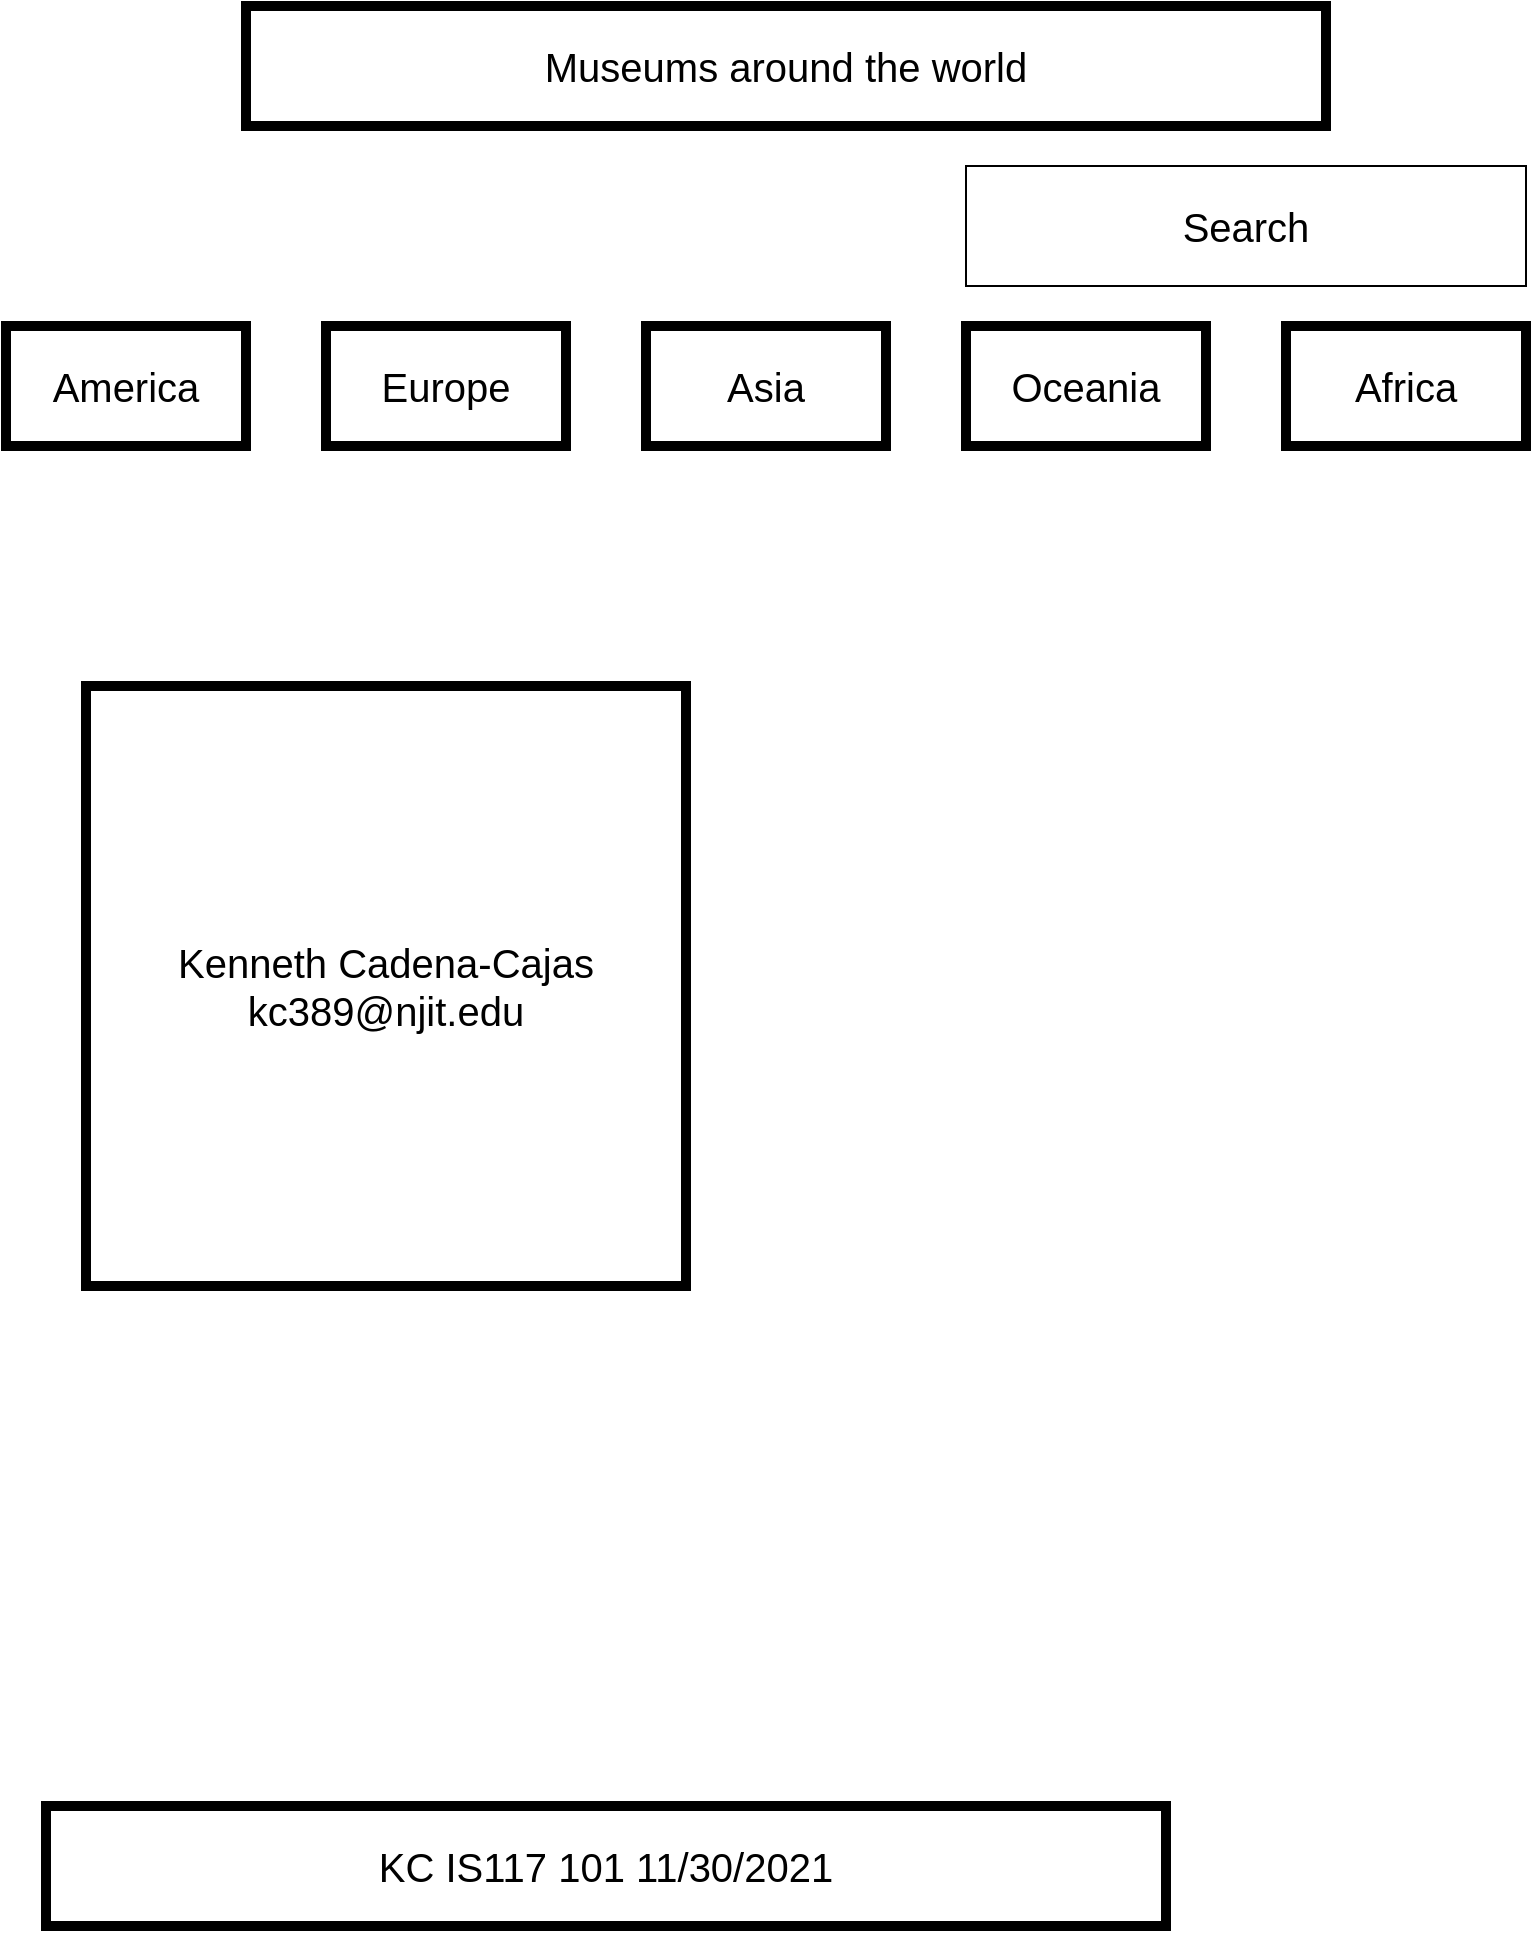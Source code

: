 <mxfile version="15.8.6" type="github" pages="3">
  <diagram id="U6JIKXwPDBJGhzgOmtue" name="Page-1">
    <mxGraphModel dx="2066" dy="1186" grid="1" gridSize="20" guides="1" tooltips="1" connect="1" arrows="1" fold="1" page="1" pageScale="1" pageWidth="850" pageHeight="1100" math="0" shadow="0">
      <root>
        <mxCell id="0" />
        <mxCell id="1" parent="0" />
        <mxCell id="8uIvGiVVAIgTVFCe8Fxm-2" value="Museums around the world" style="rounded=0;whiteSpace=wrap;html=1;strokeWidth=5;fontSize=20;" parent="1" vertex="1">
          <mxGeometry x="160" y="80" width="540" height="60" as="geometry" />
        </mxCell>
        <mxCell id="8uIvGiVVAIgTVFCe8Fxm-3" value="America" style="rounded=0;whiteSpace=wrap;html=1;fontSize=20;strokeWidth=5;" parent="1" vertex="1">
          <mxGeometry x="40" y="240" width="120" height="60" as="geometry" />
        </mxCell>
        <mxCell id="8uIvGiVVAIgTVFCe8Fxm-4" value="Europe" style="rounded=0;whiteSpace=wrap;html=1;fontSize=20;strokeWidth=5;" parent="1" vertex="1">
          <mxGeometry x="200" y="240" width="120" height="60" as="geometry" />
        </mxCell>
        <mxCell id="8uIvGiVVAIgTVFCe8Fxm-5" value="Asia" style="rounded=0;whiteSpace=wrap;html=1;fontSize=20;strokeWidth=5;" parent="1" vertex="1">
          <mxGeometry x="360" y="240" width="120" height="60" as="geometry" />
        </mxCell>
        <mxCell id="8uIvGiVVAIgTVFCe8Fxm-6" value="Oceania" style="rounded=0;whiteSpace=wrap;html=1;fontSize=20;strokeWidth=5;" parent="1" vertex="1">
          <mxGeometry x="520" y="240" width="120" height="60" as="geometry" />
        </mxCell>
        <mxCell id="8uIvGiVVAIgTVFCe8Fxm-7" value="Africa" style="rounded=0;whiteSpace=wrap;html=1;fontSize=20;strokeWidth=5;" parent="1" vertex="1">
          <mxGeometry x="680" y="240" width="120" height="60" as="geometry" />
        </mxCell>
        <mxCell id="8uIvGiVVAIgTVFCe8Fxm-8" value="Kenneth Cadena-Cajas&lt;br&gt;kc389@njit.edu" style="whiteSpace=wrap;html=1;aspect=fixed;fontSize=20;strokeWidth=5;" parent="1" vertex="1">
          <mxGeometry x="80" y="420" width="300" height="300" as="geometry" />
        </mxCell>
        <mxCell id="8uIvGiVVAIgTVFCe8Fxm-9" value="KC IS117 101 11/30/2021" style="rounded=0;whiteSpace=wrap;html=1;fontSize=20;strokeWidth=5;" parent="1" vertex="1">
          <mxGeometry x="60" y="980" width="560" height="60" as="geometry" />
        </mxCell>
        <mxCell id="VBuUiNxvB4ml1X8ybmKB-1" value="Search" style="rounded=0;whiteSpace=wrap;html=1;fontSize=20;strokeWidth=1;" vertex="1" parent="1">
          <mxGeometry x="520" y="160" width="280" height="60" as="geometry" />
        </mxCell>
      </root>
    </mxGraphModel>
  </diagram>
  <diagram id="wLj20kEeFqnuxwplv_1d" name="Page-2">
    <mxGraphModel dx="2066" dy="1186" grid="1" gridSize="10" guides="1" tooltips="1" connect="1" arrows="1" fold="1" page="1" pageScale="1" pageWidth="850" pageHeight="1100" math="0" shadow="0">
      <root>
        <mxCell id="UlYuMD4vkO-FiwdAxQB5-0" />
        <mxCell id="UlYuMD4vkO-FiwdAxQB5-1" parent="UlYuMD4vkO-FiwdAxQB5-0" />
        <mxCell id="UlYuMD4vkO-FiwdAxQB5-2" value="America" style="rounded=0;whiteSpace=wrap;html=1;fontSize=20;strokeWidth=5;" parent="UlYuMD4vkO-FiwdAxQB5-1" vertex="1">
          <mxGeometry x="50" y="30" width="230" height="60" as="geometry" />
        </mxCell>
        <mxCell id="UlYuMD4vkO-FiwdAxQB5-3" value="" style="html=1;shadow=0;dashed=0;align=center;verticalAlign=middle;shape=mxgraph.arrows2.arrow;dy=0.6;dx=40;direction=south;notch=0;fontSize=20;strokeWidth=5;" parent="UlYuMD4vkO-FiwdAxQB5-1" vertex="1">
          <mxGeometry x="130" y="100" width="70" height="100" as="geometry" />
        </mxCell>
        <mxCell id="UlYuMD4vkO-FiwdAxQB5-4" value="North America" style="rounded=0;whiteSpace=wrap;html=1;fontSize=20;strokeWidth=5;" parent="UlYuMD4vkO-FiwdAxQB5-1" vertex="1">
          <mxGeometry x="50" y="210" width="220" height="60" as="geometry" />
        </mxCell>
        <mxCell id="UlYuMD4vkO-FiwdAxQB5-5" value="" style="html=1;shadow=0;dashed=0;align=center;verticalAlign=middle;shape=mxgraph.arrows2.arrow;dy=0.6;dx=40;direction=south;notch=0;fontSize=20;strokeWidth=5;" parent="UlYuMD4vkO-FiwdAxQB5-1" vertex="1">
          <mxGeometry x="120" y="280" width="70" height="100" as="geometry" />
        </mxCell>
        <mxCell id="UlYuMD4vkO-FiwdAxQB5-6" value="Central America" style="rounded=0;whiteSpace=wrap;html=1;fontSize=20;strokeWidth=5;" parent="UlYuMD4vkO-FiwdAxQB5-1" vertex="1">
          <mxGeometry x="50" y="480" width="220" height="60" as="geometry" />
        </mxCell>
        <mxCell id="UlYuMD4vkO-FiwdAxQB5-7" value="" style="html=1;shadow=0;dashed=0;align=center;verticalAlign=middle;shape=mxgraph.arrows2.arrow;dy=0.6;dx=40;direction=south;notch=0;fontSize=20;strokeWidth=5;" parent="UlYuMD4vkO-FiwdAxQB5-1" vertex="1">
          <mxGeometry x="125" y="550" width="70" height="100" as="geometry" />
        </mxCell>
        <mxCell id="UlYuMD4vkO-FiwdAxQB5-8" value="South America" style="rounded=0;whiteSpace=wrap;html=1;fontSize=20;strokeWidth=5;" parent="UlYuMD4vkO-FiwdAxQB5-1" vertex="1">
          <mxGeometry x="55" y="690" width="220" height="70" as="geometry" />
        </mxCell>
        <mxCell id="UlYuMD4vkO-FiwdAxQB5-9" value="United States" style="rounded=0;whiteSpace=wrap;html=1;fontSize=20;strokeWidth=5;" parent="UlYuMD4vkO-FiwdAxQB5-1" vertex="1">
          <mxGeometry x="310" y="200" width="145" height="40" as="geometry" />
        </mxCell>
        <mxCell id="UlYuMD4vkO-FiwdAxQB5-10" value="Canada" style="rounded=0;whiteSpace=wrap;html=1;fontSize=20;strokeWidth=5;" parent="UlYuMD4vkO-FiwdAxQB5-1" vertex="1">
          <mxGeometry x="307.5" y="260" width="150" height="40" as="geometry" />
        </mxCell>
        <mxCell id="UlYuMD4vkO-FiwdAxQB5-11" value="Mexico" style="rounded=0;whiteSpace=wrap;html=1;fontSize=20;strokeWidth=5;" parent="UlYuMD4vkO-FiwdAxQB5-1" vertex="1">
          <mxGeometry x="310" y="320" width="150" height="50" as="geometry" />
        </mxCell>
        <mxCell id="UlYuMD4vkO-FiwdAxQB5-12" style="edgeStyle=orthogonalEdgeStyle;rounded=0;orthogonalLoop=1;jettySize=auto;html=1;exitX=0.5;exitY=1;exitDx=0;exitDy=0;fontSize=20;" parent="UlYuMD4vkO-FiwdAxQB5-1" source="UlYuMD4vkO-FiwdAxQB5-10" edge="1">
          <mxGeometry relative="1" as="geometry">
            <mxPoint x="385" y="320" as="targetPoint" />
          </mxGeometry>
        </mxCell>
        <mxCell id="UlYuMD4vkO-FiwdAxQB5-13" style="edgeStyle=orthogonalEdgeStyle;rounded=0;orthogonalLoop=1;jettySize=auto;html=1;exitX=0.5;exitY=1;exitDx=0;exitDy=0;fontSize=20;" parent="UlYuMD4vkO-FiwdAxQB5-1" source="UlYuMD4vkO-FiwdAxQB5-11" edge="1">
          <mxGeometry relative="1" as="geometry">
            <mxPoint x="385" y="410" as="targetPoint" />
          </mxGeometry>
        </mxCell>
        <mxCell id="UlYuMD4vkO-FiwdAxQB5-14" value="Costa Rica" style="rounded=0;whiteSpace=wrap;html=1;fontSize=20;strokeWidth=5;" parent="UlYuMD4vkO-FiwdAxQB5-1" vertex="1">
          <mxGeometry x="305" y="450" width="120" height="30" as="geometry" />
        </mxCell>
        <mxCell id="UlYuMD4vkO-FiwdAxQB5-15" value="Panama" style="rounded=0;whiteSpace=wrap;html=1;fontSize=20;strokeWidth=5;" parent="UlYuMD4vkO-FiwdAxQB5-1" vertex="1">
          <mxGeometry x="305" y="495" width="120" height="30" as="geometry" />
        </mxCell>
        <mxCell id="UlYuMD4vkO-FiwdAxQB5-16" value="El Salvador" style="rounded=0;whiteSpace=wrap;html=1;fontSize=20;strokeWidth=5;" parent="UlYuMD4vkO-FiwdAxQB5-1" vertex="1">
          <mxGeometry x="305" y="535" width="120" height="30" as="geometry" />
        </mxCell>
        <mxCell id="UlYuMD4vkO-FiwdAxQB5-17" value="Honduras" style="rounded=0;whiteSpace=wrap;html=1;fontSize=20;strokeWidth=5;" parent="UlYuMD4vkO-FiwdAxQB5-1" vertex="1">
          <mxGeometry x="305" y="570" width="120" height="30" as="geometry" />
        </mxCell>
        <mxCell id="UlYuMD4vkO-FiwdAxQB5-18" value="Nicaragua" style="rounded=0;whiteSpace=wrap;html=1;fontSize=20;strokeWidth=5;" parent="UlYuMD4vkO-FiwdAxQB5-1" vertex="1">
          <mxGeometry x="305" y="620" width="120" height="30" as="geometry" />
        </mxCell>
        <mxCell id="UlYuMD4vkO-FiwdAxQB5-19" value="Guatemala" style="rounded=0;whiteSpace=wrap;html=1;fontSize=20;strokeWidth=5;" parent="UlYuMD4vkO-FiwdAxQB5-1" vertex="1">
          <mxGeometry x="440" y="450" width="120" height="30" as="geometry" />
        </mxCell>
        <mxCell id="UlYuMD4vkO-FiwdAxQB5-20" value="Belize" style="rounded=0;whiteSpace=wrap;html=1;fontSize=20;strokeWidth=5;" parent="UlYuMD4vkO-FiwdAxQB5-1" vertex="1">
          <mxGeometry x="440" y="495" width="120" height="30" as="geometry" />
        </mxCell>
        <mxCell id="UlYuMD4vkO-FiwdAxQB5-21" value="Argentina" style="rounded=0;whiteSpace=wrap;html=1;fontSize=20;strokeWidth=5;" parent="UlYuMD4vkO-FiwdAxQB5-1" vertex="1">
          <mxGeometry x="300" y="740" width="120" height="40" as="geometry" />
        </mxCell>
        <mxCell id="UlYuMD4vkO-FiwdAxQB5-22" value="Brazil" style="rounded=0;whiteSpace=wrap;html=1;fontSize=20;strokeWidth=5;" parent="UlYuMD4vkO-FiwdAxQB5-1" vertex="1">
          <mxGeometry x="300" y="690" width="120" height="40" as="geometry" />
        </mxCell>
        <mxCell id="UlYuMD4vkO-FiwdAxQB5-23" value="Chile" style="rounded=0;whiteSpace=wrap;html=1;fontSize=20;strokeWidth=5;" parent="UlYuMD4vkO-FiwdAxQB5-1" vertex="1">
          <mxGeometry x="300" y="790" width="120" height="40" as="geometry" />
        </mxCell>
        <mxCell id="UlYuMD4vkO-FiwdAxQB5-24" value="Uruguay" style="rounded=0;whiteSpace=wrap;html=1;fontSize=20;strokeWidth=5;" parent="UlYuMD4vkO-FiwdAxQB5-1" vertex="1">
          <mxGeometry x="300" y="840" width="120" height="40" as="geometry" />
        </mxCell>
        <mxCell id="UlYuMD4vkO-FiwdAxQB5-25" value="Bolivia" style="rounded=0;whiteSpace=wrap;html=1;fontSize=20;strokeWidth=5;" parent="UlYuMD4vkO-FiwdAxQB5-1" vertex="1">
          <mxGeometry x="300" y="890" width="120" height="40" as="geometry" />
        </mxCell>
        <mxCell id="UlYuMD4vkO-FiwdAxQB5-26" value="Venezuela" style="rounded=0;whiteSpace=wrap;html=1;fontSize=20;strokeWidth=5;" parent="UlYuMD4vkO-FiwdAxQB5-1" vertex="1">
          <mxGeometry x="430" y="690" width="120" height="40" as="geometry" />
        </mxCell>
        <mxCell id="UlYuMD4vkO-FiwdAxQB5-27" value="Colombia" style="rounded=0;whiteSpace=wrap;html=1;fontSize=20;strokeWidth=5;" parent="UlYuMD4vkO-FiwdAxQB5-1" vertex="1">
          <mxGeometry x="430" y="740" width="120" height="40" as="geometry" />
        </mxCell>
        <mxCell id="UlYuMD4vkO-FiwdAxQB5-28" value="Peru" style="rounded=0;whiteSpace=wrap;html=1;fontSize=20;strokeWidth=5;" parent="UlYuMD4vkO-FiwdAxQB5-1" vertex="1">
          <mxGeometry x="430" y="790" width="120" height="40" as="geometry" />
        </mxCell>
        <mxCell id="UlYuMD4vkO-FiwdAxQB5-29" value="Paraguay" style="rounded=0;whiteSpace=wrap;html=1;fontSize=20;strokeWidth=5;" parent="UlYuMD4vkO-FiwdAxQB5-1" vertex="1">
          <mxGeometry x="430" y="840" width="120" height="40" as="geometry" />
        </mxCell>
        <mxCell id="UlYuMD4vkO-FiwdAxQB5-30" value="Ecuador" style="rounded=0;whiteSpace=wrap;html=1;fontSize=20;strokeWidth=5;" parent="UlYuMD4vkO-FiwdAxQB5-1" vertex="1">
          <mxGeometry x="430" y="890" width="120" height="40" as="geometry" />
        </mxCell>
        <mxCell id="mgI3lN2q1SnXFcs4OeTn-0" value="&lt;span style=&quot;color: rgba(0 , 0 , 0 , 0) ; font-family: monospace ; font-size: 0px&quot;&gt;%3CmxGraphModel%3E%3Croot%3E%3CmxCell%20id%3D%220%22%2F%3E%3CmxCell%20id%3D%221%22%20parent%3D%220%22%2F%3E%3CmxCell%20id%3D%222%22%20value%3D%22KC%20IS117%20101%2011%2F30%2F2021%22%20style%3D%22rounded%3D0%3BwhiteSpace%3Dwrap%3Bhtml%3D1%3BfontSize%3D20%3BstrokeWidth%3D5%3B%22%20vertex%3D%221%22%20parent%3D%221%22%3E%3CmxGeometry%20x%3D%2260%22%20y%3D%22980%22%20width%3D%22560%22%20height%3D%2260%22%20as%3D%22geometry%22%2F%3E%3C%2FmxCell%3E%3C%2Froot%3E%3C%2FmxGraphModel%3E&lt;/span&gt;" style="text;html=1;align=center;verticalAlign=middle;resizable=0;points=[];autosize=1;strokeColor=none;fillColor=none;fontSize=20;" vertex="1" parent="UlYuMD4vkO-FiwdAxQB5-1">
          <mxGeometry x="310" y="1050" width="20" height="40" as="geometry" />
        </mxCell>
        <mxCell id="Q0BMppEXT_lmOvve0rEW-0" value="KC IS117 101 11/30/2021" style="rounded=0;whiteSpace=wrap;html=1;fontSize=20;strokeWidth=1;" vertex="1" parent="UlYuMD4vkO-FiwdAxQB5-1">
          <mxGeometry x="70" y="1010" width="720" height="60" as="geometry" />
        </mxCell>
      </root>
    </mxGraphModel>
  </diagram>
  <diagram id="K3tex442K1AD923rHDCO" name="Page-3">
    <mxGraphModel dx="2066" dy="1186" grid="1" gridSize="10" guides="1" tooltips="1" connect="1" arrows="1" fold="1" page="1" pageScale="1" pageWidth="850" pageHeight="1100" math="0" shadow="0">
      <root>
        <mxCell id="EdL3zEmdtyJpY1bWS3oB-0" />
        <mxCell id="EdL3zEmdtyJpY1bWS3oB-1" parent="EdL3zEmdtyJpY1bWS3oB-0" />
        <mxCell id="EdL3zEmdtyJpY1bWS3oB-2" value="Europe" style="rounded=0;whiteSpace=wrap;html=1;strokeWidth=1;fontSize=20;" vertex="1" parent="EdL3zEmdtyJpY1bWS3oB-1">
          <mxGeometry x="140" y="10" width="590" height="60" as="geometry" />
        </mxCell>
        <mxCell id="EdL3zEmdtyJpY1bWS3oB-3" value="Eastern Europe" style="rounded=0;whiteSpace=wrap;html=1;fontSize=20;strokeWidth=1;" vertex="1" parent="EdL3zEmdtyJpY1bWS3oB-1">
          <mxGeometry x="20" y="100" width="160" height="60" as="geometry" />
        </mxCell>
        <mxCell id="EdL3zEmdtyJpY1bWS3oB-4" value="Southern Europe" style="rounded=0;whiteSpace=wrap;html=1;fontSize=20;strokeWidth=1;" vertex="1" parent="EdL3zEmdtyJpY1bWS3oB-1">
          <mxGeometry x="270" y="100" width="140" height="60" as="geometry" />
        </mxCell>
        <mxCell id="EdL3zEmdtyJpY1bWS3oB-5" value="Northern Europe" style="rounded=0;whiteSpace=wrap;html=1;fontSize=20;strokeWidth=1;" vertex="1" parent="EdL3zEmdtyJpY1bWS3oB-1">
          <mxGeometry x="490" y="100" width="140" height="60" as="geometry" />
        </mxCell>
        <mxCell id="EdL3zEmdtyJpY1bWS3oB-6" value="Western Europe" style="rounded=0;whiteSpace=wrap;html=1;fontSize=20;strokeWidth=1;" vertex="1" parent="EdL3zEmdtyJpY1bWS3oB-1">
          <mxGeometry x="690" y="100" width="140" height="60" as="geometry" />
        </mxCell>
        <mxCell id="EdL3zEmdtyJpY1bWS3oB-7" value="Austria" style="rounded=0;whiteSpace=wrap;html=1;fontSize=20;strokeWidth=1;" vertex="1" parent="EdL3zEmdtyJpY1bWS3oB-1">
          <mxGeometry x="700" y="170" width="120" height="60" as="geometry" />
        </mxCell>
        <mxCell id="EdL3zEmdtyJpY1bWS3oB-8" value="France" style="rounded=0;whiteSpace=wrap;html=1;fontSize=20;strokeWidth=1;" vertex="1" parent="EdL3zEmdtyJpY1bWS3oB-1">
          <mxGeometry x="700" y="240" width="120" height="60" as="geometry" />
        </mxCell>
        <mxCell id="EdL3zEmdtyJpY1bWS3oB-10" value="Belgium" style="rounded=0;whiteSpace=wrap;html=1;fontSize=20;strokeWidth=1;" vertex="1" parent="EdL3zEmdtyJpY1bWS3oB-1">
          <mxGeometry x="700" y="310" width="120" height="60" as="geometry" />
        </mxCell>
        <mxCell id="EdL3zEmdtyJpY1bWS3oB-11" value="Germany" style="rounded=0;whiteSpace=wrap;html=1;fontSize=20;strokeWidth=1;" vertex="1" parent="EdL3zEmdtyJpY1bWS3oB-1">
          <mxGeometry x="700" y="380" width="120" height="60" as="geometry" />
        </mxCell>
        <mxCell id="EdL3zEmdtyJpY1bWS3oB-19" value="Belarus" style="rounded=0;whiteSpace=wrap;html=1;fontSize=20;strokeWidth=1;" vertex="1" parent="EdL3zEmdtyJpY1bWS3oB-1">
          <mxGeometry x="30" y="170" width="120" height="60" as="geometry" />
        </mxCell>
        <mxCell id="EdL3zEmdtyJpY1bWS3oB-20" value="Bulgaria" style="rounded=0;whiteSpace=wrap;html=1;fontSize=20;strokeWidth=1;" vertex="1" parent="EdL3zEmdtyJpY1bWS3oB-1">
          <mxGeometry x="30" y="240" width="120" height="60" as="geometry" />
        </mxCell>
        <mxCell id="EdL3zEmdtyJpY1bWS3oB-21" value="Czech" style="rounded=0;whiteSpace=wrap;html=1;fontSize=20;strokeWidth=1;" vertex="1" parent="EdL3zEmdtyJpY1bWS3oB-1">
          <mxGeometry x="30" y="310" width="120" height="60" as="geometry" />
        </mxCell>
        <mxCell id="EdL3zEmdtyJpY1bWS3oB-22" value="Russia" style="rounded=0;whiteSpace=wrap;html=1;fontSize=20;strokeWidth=1;" vertex="1" parent="EdL3zEmdtyJpY1bWS3oB-1">
          <mxGeometry x="30" y="380" width="120" height="60" as="geometry" />
        </mxCell>
        <mxCell id="EdL3zEmdtyJpY1bWS3oB-23" value="Hungary" style="rounded=0;whiteSpace=wrap;html=1;fontSize=20;strokeWidth=1;" vertex="1" parent="EdL3zEmdtyJpY1bWS3oB-1">
          <mxGeometry x="30" y="450" width="120" height="60" as="geometry" />
        </mxCell>
        <mxCell id="EdL3zEmdtyJpY1bWS3oB-24" value="Slovakia" style="rounded=0;whiteSpace=wrap;html=1;fontSize=20;strokeWidth=1;" vertex="1" parent="EdL3zEmdtyJpY1bWS3oB-1">
          <mxGeometry x="30" y="520" width="120" height="60" as="geometry" />
        </mxCell>
        <mxCell id="EdL3zEmdtyJpY1bWS3oB-25" value="Ukraine" style="rounded=0;whiteSpace=wrap;html=1;fontSize=20;strokeWidth=1;" vertex="1" parent="EdL3zEmdtyJpY1bWS3oB-1">
          <mxGeometry x="30" y="590" width="120" height="60" as="geometry" />
        </mxCell>
        <mxCell id="EdL3zEmdtyJpY1bWS3oB-26" value="Denmark" style="rounded=0;whiteSpace=wrap;html=1;fontSize=20;strokeWidth=1;" vertex="1" parent="EdL3zEmdtyJpY1bWS3oB-1">
          <mxGeometry x="500" y="170" width="120" height="60" as="geometry" />
        </mxCell>
        <mxCell id="EdL3zEmdtyJpY1bWS3oB-27" value="Estonia" style="rounded=0;whiteSpace=wrap;html=1;fontSize=20;strokeWidth=1;" vertex="1" parent="EdL3zEmdtyJpY1bWS3oB-1">
          <mxGeometry x="500" y="240" width="120" height="60" as="geometry" />
        </mxCell>
        <mxCell id="EdL3zEmdtyJpY1bWS3oB-28" value="Faroe Island" style="rounded=0;whiteSpace=wrap;html=1;fontSize=20;strokeWidth=1;" vertex="1" parent="EdL3zEmdtyJpY1bWS3oB-1">
          <mxGeometry x="500" y="310" width="120" height="60" as="geometry" />
        </mxCell>
        <mxCell id="EdL3zEmdtyJpY1bWS3oB-29" value="Finland" style="rounded=0;whiteSpace=wrap;html=1;fontSize=20;strokeWidth=1;" vertex="1" parent="EdL3zEmdtyJpY1bWS3oB-1">
          <mxGeometry x="500" y="380" width="120" height="60" as="geometry" />
        </mxCell>
        <mxCell id="EdL3zEmdtyJpY1bWS3oB-30" value="Greenland" style="rounded=0;whiteSpace=wrap;html=1;fontSize=20;strokeWidth=1;" vertex="1" parent="EdL3zEmdtyJpY1bWS3oB-1">
          <mxGeometry x="500" y="450" width="120" height="60" as="geometry" />
        </mxCell>
        <mxCell id="EdL3zEmdtyJpY1bWS3oB-31" value="Iceland" style="rounded=0;whiteSpace=wrap;html=1;fontSize=20;strokeWidth=1;" vertex="1" parent="EdL3zEmdtyJpY1bWS3oB-1">
          <mxGeometry x="500" y="520" width="120" height="60" as="geometry" />
        </mxCell>
        <mxCell id="EdL3zEmdtyJpY1bWS3oB-32" value="Ireland" style="rounded=0;whiteSpace=wrap;html=1;fontSize=20;strokeWidth=1;" vertex="1" parent="EdL3zEmdtyJpY1bWS3oB-1">
          <mxGeometry x="500" y="590" width="120" height="60" as="geometry" />
        </mxCell>
        <mxCell id="EdL3zEmdtyJpY1bWS3oB-33" value="Latvia" style="rounded=0;whiteSpace=wrap;html=1;fontSize=20;strokeWidth=1;" vertex="1" parent="EdL3zEmdtyJpY1bWS3oB-1">
          <mxGeometry x="500" y="660" width="120" height="60" as="geometry" />
        </mxCell>
        <mxCell id="EdL3zEmdtyJpY1bWS3oB-34" value="Lithuania" style="rounded=0;whiteSpace=wrap;html=1;fontSize=20;strokeWidth=1;" vertex="1" parent="EdL3zEmdtyJpY1bWS3oB-1">
          <mxGeometry x="500" y="730" width="120" height="60" as="geometry" />
        </mxCell>
        <mxCell id="EdL3zEmdtyJpY1bWS3oB-35" value="Northen Ireland" style="rounded=0;whiteSpace=wrap;html=1;fontSize=20;strokeWidth=1;" vertex="1" parent="EdL3zEmdtyJpY1bWS3oB-1">
          <mxGeometry x="500" y="800" width="120" height="60" as="geometry" />
        </mxCell>
        <mxCell id="EdL3zEmdtyJpY1bWS3oB-36" value="Norway" style="rounded=0;whiteSpace=wrap;html=1;fontSize=20;strokeWidth=1;" vertex="1" parent="EdL3zEmdtyJpY1bWS3oB-1">
          <mxGeometry x="500" y="870" width="120" height="60" as="geometry" />
        </mxCell>
        <mxCell id="EdL3zEmdtyJpY1bWS3oB-37" value="Scotland" style="rounded=0;whiteSpace=wrap;html=1;fontSize=20;strokeWidth=1;" vertex="1" parent="EdL3zEmdtyJpY1bWS3oB-1">
          <mxGeometry x="500" y="940" width="120" height="60" as="geometry" />
        </mxCell>
        <mxCell id="EdL3zEmdtyJpY1bWS3oB-38" value="Sweden" style="rounded=0;whiteSpace=wrap;html=1;fontSize=20;strokeWidth=1;" vertex="1" parent="EdL3zEmdtyJpY1bWS3oB-1">
          <mxGeometry x="500" y="1010" width="120" height="60" as="geometry" />
        </mxCell>
        <mxCell id="EdL3zEmdtyJpY1bWS3oB-39" style="edgeStyle=orthogonalEdgeStyle;rounded=0;orthogonalLoop=1;jettySize=auto;html=1;exitX=0.5;exitY=1;exitDx=0;exitDy=0;entryX=0.45;entryY=0.983;entryDx=0;entryDy=0;entryPerimeter=0;fontSize=20;" edge="1" parent="EdL3zEmdtyJpY1bWS3oB-1">
          <mxGeometry relative="1" as="geometry">
            <mxPoint x="760" y="650" as="sourcePoint" />
            <mxPoint x="754" y="648.98" as="targetPoint" />
          </mxGeometry>
        </mxCell>
        <mxCell id="EdL3zEmdtyJpY1bWS3oB-40" value="Liechtenstein" style="rounded=0;whiteSpace=wrap;html=1;fontSize=20;strokeWidth=1;" vertex="1" parent="EdL3zEmdtyJpY1bWS3oB-1">
          <mxGeometry x="700" y="450" width="120" height="60" as="geometry" />
        </mxCell>
        <mxCell id="EdL3zEmdtyJpY1bWS3oB-41" value="Luxembourg" style="rounded=0;whiteSpace=wrap;html=1;fontSize=20;strokeWidth=1;" vertex="1" parent="EdL3zEmdtyJpY1bWS3oB-1">
          <mxGeometry x="700" y="520" width="120" height="60" as="geometry" />
        </mxCell>
        <mxCell id="EdL3zEmdtyJpY1bWS3oB-42" value="Netherlands" style="rounded=0;whiteSpace=wrap;html=1;fontSize=20;strokeWidth=1;" vertex="1" parent="EdL3zEmdtyJpY1bWS3oB-1">
          <mxGeometry x="700" y="590" width="120" height="60" as="geometry" />
        </mxCell>
        <mxCell id="EdL3zEmdtyJpY1bWS3oB-43" value="Switzerland" style="rounded=0;whiteSpace=wrap;html=1;fontSize=20;strokeWidth=1;" vertex="1" parent="EdL3zEmdtyJpY1bWS3oB-1">
          <mxGeometry x="700" y="660" width="120" height="60" as="geometry" />
        </mxCell>
        <mxCell id="EdL3zEmdtyJpY1bWS3oB-44" value="United Kingdome" style="rounded=0;whiteSpace=wrap;html=1;fontSize=20;strokeWidth=1;" vertex="1" parent="EdL3zEmdtyJpY1bWS3oB-1">
          <mxGeometry x="630" y="940" width="120" height="60" as="geometry" />
        </mxCell>
        <mxCell id="EdL3zEmdtyJpY1bWS3oB-45" value="Wales" style="rounded=0;whiteSpace=wrap;html=1;fontSize=20;strokeWidth=1;" vertex="1" parent="EdL3zEmdtyJpY1bWS3oB-1">
          <mxGeometry x="630" y="1010" width="120" height="60" as="geometry" />
        </mxCell>
        <mxCell id="EdL3zEmdtyJpY1bWS3oB-46" value="Albania" style="rounded=0;whiteSpace=wrap;html=1;fontSize=20;strokeWidth=1;" vertex="1" parent="EdL3zEmdtyJpY1bWS3oB-1">
          <mxGeometry x="210" y="170" width="120" height="60" as="geometry" />
        </mxCell>
        <mxCell id="EdL3zEmdtyJpY1bWS3oB-47" value="Andorra" style="rounded=0;whiteSpace=wrap;html=1;fontSize=20;strokeWidth=1;" vertex="1" parent="EdL3zEmdtyJpY1bWS3oB-1">
          <mxGeometry x="340" y="170" width="120" height="60" as="geometry" />
        </mxCell>
        <mxCell id="EdL3zEmdtyJpY1bWS3oB-48" value="Bosnia and Herzrgovina" style="rounded=0;whiteSpace=wrap;html=1;fontSize=20;strokeWidth=1;" vertex="1" parent="EdL3zEmdtyJpY1bWS3oB-1">
          <mxGeometry x="210" y="240" width="120" height="60" as="geometry" />
        </mxCell>
        <mxCell id="EdL3zEmdtyJpY1bWS3oB-49" value="Croatia" style="rounded=0;whiteSpace=wrap;html=1;fontSize=20;strokeWidth=1;" vertex="1" parent="EdL3zEmdtyJpY1bWS3oB-1">
          <mxGeometry x="340" y="240" width="120" height="60" as="geometry" />
        </mxCell>
        <mxCell id="EdL3zEmdtyJpY1bWS3oB-50" value="Gibraltar" style="rounded=0;whiteSpace=wrap;html=1;fontSize=20;strokeWidth=1;" vertex="1" parent="EdL3zEmdtyJpY1bWS3oB-1">
          <mxGeometry x="210" y="310" width="120" height="60" as="geometry" />
        </mxCell>
        <mxCell id="EdL3zEmdtyJpY1bWS3oB-51" value="Greece" style="rounded=0;whiteSpace=wrap;html=1;fontSize=20;strokeWidth=1;" vertex="1" parent="EdL3zEmdtyJpY1bWS3oB-1">
          <mxGeometry x="340" y="310" width="120" height="60" as="geometry" />
        </mxCell>
        <mxCell id="EdL3zEmdtyJpY1bWS3oB-52" value="Italy" style="rounded=0;whiteSpace=wrap;html=1;fontSize=20;strokeWidth=1;" vertex="1" parent="EdL3zEmdtyJpY1bWS3oB-1">
          <mxGeometry x="210" y="380" width="120" height="60" as="geometry" />
        </mxCell>
        <mxCell id="EdL3zEmdtyJpY1bWS3oB-53" value="Kosovo" style="rounded=0;whiteSpace=wrap;html=1;fontSize=20;strokeWidth=1;" vertex="1" parent="EdL3zEmdtyJpY1bWS3oB-1">
          <mxGeometry x="340" y="380" width="120" height="60" as="geometry" />
        </mxCell>
        <mxCell id="EdL3zEmdtyJpY1bWS3oB-54" value="North Macedonia" style="rounded=0;whiteSpace=wrap;html=1;fontSize=20;strokeWidth=1;" vertex="1" parent="EdL3zEmdtyJpY1bWS3oB-1">
          <mxGeometry x="210" y="450" width="120" height="60" as="geometry" />
        </mxCell>
        <mxCell id="EdL3zEmdtyJpY1bWS3oB-55" value="Malta" style="rounded=0;whiteSpace=wrap;html=1;fontSize=20;strokeWidth=1;" vertex="1" parent="EdL3zEmdtyJpY1bWS3oB-1">
          <mxGeometry x="340" y="450" width="120" height="60" as="geometry" />
        </mxCell>
        <mxCell id="EdL3zEmdtyJpY1bWS3oB-56" value="Monaco" style="rounded=0;whiteSpace=wrap;html=1;fontSize=20;strokeWidth=1;" vertex="1" parent="EdL3zEmdtyJpY1bWS3oB-1">
          <mxGeometry x="210" y="520" width="120" height="60" as="geometry" />
        </mxCell>
        <mxCell id="EdL3zEmdtyJpY1bWS3oB-57" value="Montenegro" style="rounded=0;whiteSpace=wrap;html=1;fontSize=20;strokeWidth=1;" vertex="1" parent="EdL3zEmdtyJpY1bWS3oB-1">
          <mxGeometry x="340" y="520" width="120" height="60" as="geometry" />
        </mxCell>
        <mxCell id="EdL3zEmdtyJpY1bWS3oB-58" value="Portugal" style="rounded=0;whiteSpace=wrap;html=1;fontSize=20;strokeWidth=1;" vertex="1" parent="EdL3zEmdtyJpY1bWS3oB-1">
          <mxGeometry x="210" y="590" width="120" height="60" as="geometry" />
        </mxCell>
        <mxCell id="EdL3zEmdtyJpY1bWS3oB-59" value="San Marino" style="rounded=0;whiteSpace=wrap;html=1;fontSize=20;strokeWidth=1;" vertex="1" parent="EdL3zEmdtyJpY1bWS3oB-1">
          <mxGeometry x="340" y="590" width="120" height="60" as="geometry" />
        </mxCell>
        <mxCell id="EdL3zEmdtyJpY1bWS3oB-60" value="Serbia" style="rounded=0;whiteSpace=wrap;html=1;fontSize=20;strokeWidth=1;" vertex="1" parent="EdL3zEmdtyJpY1bWS3oB-1">
          <mxGeometry x="210" y="660" width="120" height="60" as="geometry" />
        </mxCell>
        <mxCell id="EdL3zEmdtyJpY1bWS3oB-61" value="Slovenia" style="rounded=0;whiteSpace=wrap;html=1;fontSize=20;strokeWidth=1;" vertex="1" parent="EdL3zEmdtyJpY1bWS3oB-1">
          <mxGeometry x="340" y="660" width="120" height="60" as="geometry" />
        </mxCell>
        <mxCell id="EdL3zEmdtyJpY1bWS3oB-62" value="Spain" style="rounded=0;whiteSpace=wrap;html=1;fontSize=20;strokeWidth=1;" vertex="1" parent="EdL3zEmdtyJpY1bWS3oB-1">
          <mxGeometry x="210" y="730" width="120" height="60" as="geometry" />
        </mxCell>
        <mxCell id="EdL3zEmdtyJpY1bWS3oB-63" value="Turkey" style="rounded=0;whiteSpace=wrap;html=1;fontSize=20;strokeWidth=1;" vertex="1" parent="EdL3zEmdtyJpY1bWS3oB-1">
          <mxGeometry x="340" y="730" width="120" height="60" as="geometry" />
        </mxCell>
        <mxCell id="EdL3zEmdtyJpY1bWS3oB-64" value="Vatican City&amp;nbsp;" style="rounded=0;whiteSpace=wrap;html=1;fontSize=20;strokeWidth=1;" vertex="1" parent="EdL3zEmdtyJpY1bWS3oB-1">
          <mxGeometry x="210" y="800" width="120" height="60" as="geometry" />
        </mxCell>
      </root>
    </mxGraphModel>
  </diagram>
</mxfile>
